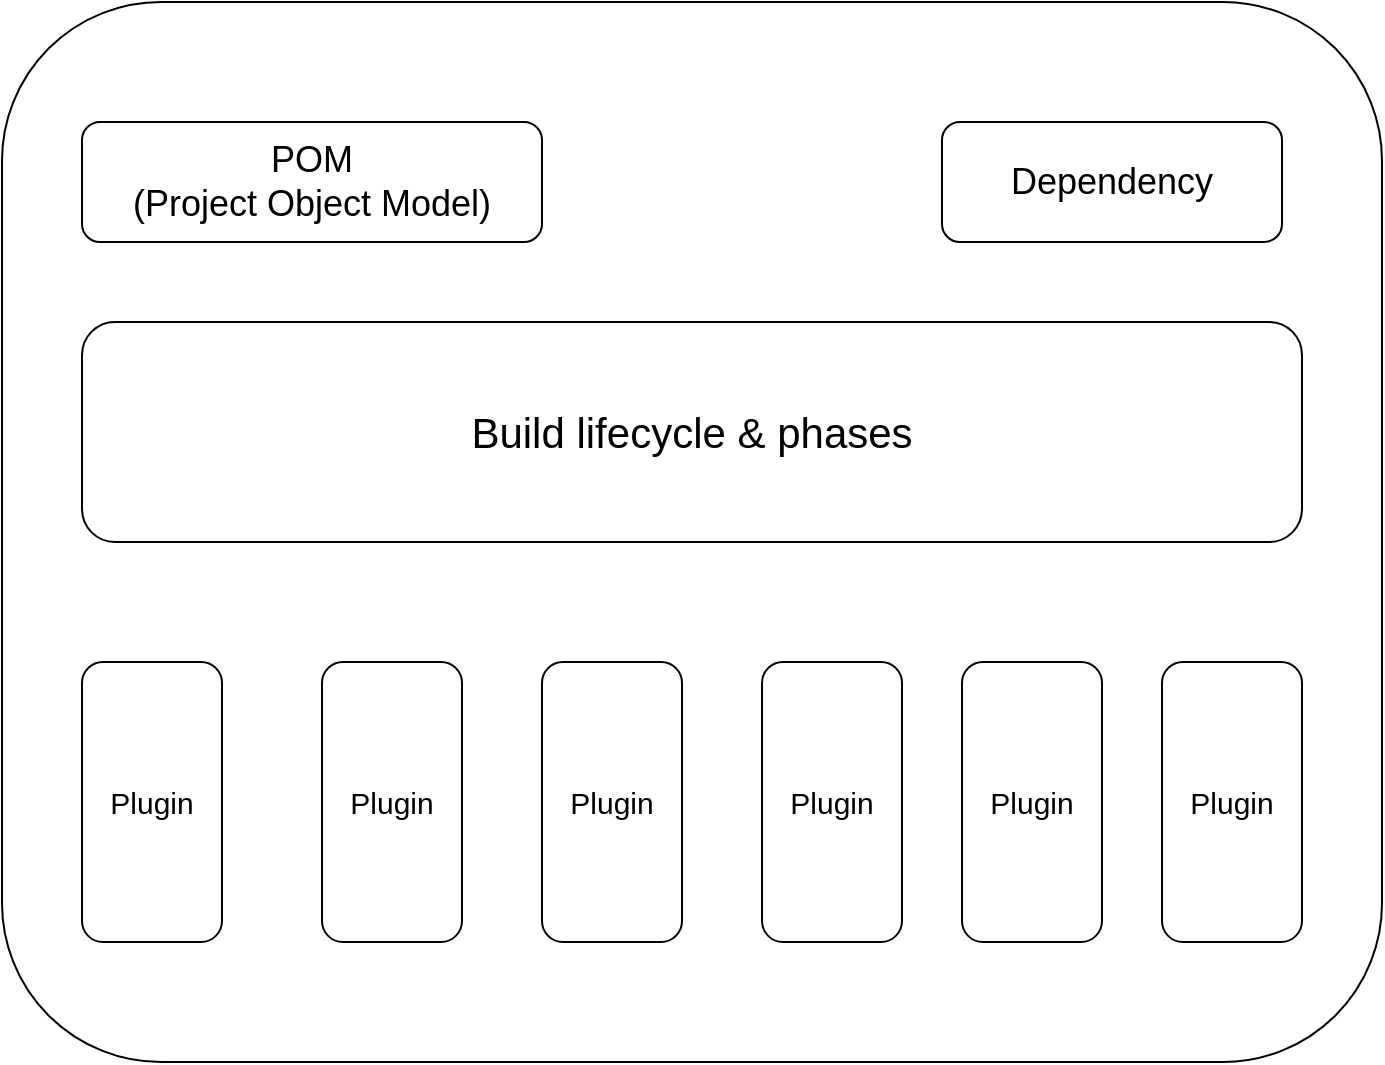 <mxfile version="21.3.7" type="device">
  <diagram name="Seite-1" id="bKLYDE2-F_yxWjgjX4_Q">
    <mxGraphModel dx="1234" dy="1214" grid="1" gridSize="10" guides="1" tooltips="1" connect="1" arrows="1" fold="1" page="1" pageScale="1" pageWidth="4681" pageHeight="3300" math="0" shadow="0">
      <root>
        <mxCell id="0" />
        <mxCell id="1" parent="0" />
        <mxCell id="7g1ccYtXRPYMS-77a-Ks-2" value="" style="rounded=1;whiteSpace=wrap;html=1;" vertex="1" parent="1">
          <mxGeometry x="170" y="370" width="690" height="530" as="geometry" />
        </mxCell>
        <mxCell id="7g1ccYtXRPYMS-77a-Ks-3" value="POM&lt;br style=&quot;font-size: 18px;&quot;&gt;(Project Object Model)" style="rounded=1;whiteSpace=wrap;html=1;fontSize=18;" vertex="1" parent="1">
          <mxGeometry x="210" y="430" width="230" height="60" as="geometry" />
        </mxCell>
        <mxCell id="7g1ccYtXRPYMS-77a-Ks-4" value="Dependency" style="rounded=1;whiteSpace=wrap;html=1;fontSize=18;" vertex="1" parent="1">
          <mxGeometry x="640" y="430" width="170" height="60" as="geometry" />
        </mxCell>
        <mxCell id="7g1ccYtXRPYMS-77a-Ks-5" value="Build lifecycle &amp;amp; phases" style="rounded=1;whiteSpace=wrap;html=1;fontSize=21;" vertex="1" parent="1">
          <mxGeometry x="210" y="530" width="610" height="110" as="geometry" />
        </mxCell>
        <mxCell id="7g1ccYtXRPYMS-77a-Ks-6" value="Plugin" style="rounded=1;whiteSpace=wrap;html=1;fontSize=15;" vertex="1" parent="1">
          <mxGeometry x="210" y="700" width="70" height="140" as="geometry" />
        </mxCell>
        <mxCell id="7g1ccYtXRPYMS-77a-Ks-7" value="Plugin" style="rounded=1;whiteSpace=wrap;html=1;fontSize=15;" vertex="1" parent="1">
          <mxGeometry x="330" y="700" width="70" height="140" as="geometry" />
        </mxCell>
        <mxCell id="7g1ccYtXRPYMS-77a-Ks-8" value="Plugin" style="rounded=1;whiteSpace=wrap;html=1;fontSize=15;" vertex="1" parent="1">
          <mxGeometry x="440" y="700" width="70" height="140" as="geometry" />
        </mxCell>
        <mxCell id="7g1ccYtXRPYMS-77a-Ks-9" value="Plugin" style="rounded=1;whiteSpace=wrap;html=1;fontSize=15;" vertex="1" parent="1">
          <mxGeometry x="550" y="700" width="70" height="140" as="geometry" />
        </mxCell>
        <mxCell id="7g1ccYtXRPYMS-77a-Ks-10" value="Plugin" style="rounded=1;whiteSpace=wrap;html=1;fontSize=15;" vertex="1" parent="1">
          <mxGeometry x="650" y="700" width="70" height="140" as="geometry" />
        </mxCell>
        <mxCell id="7g1ccYtXRPYMS-77a-Ks-11" value="Plugin" style="rounded=1;whiteSpace=wrap;html=1;fontSize=15;" vertex="1" parent="1">
          <mxGeometry x="750" y="700" width="70" height="140" as="geometry" />
        </mxCell>
      </root>
    </mxGraphModel>
  </diagram>
</mxfile>
